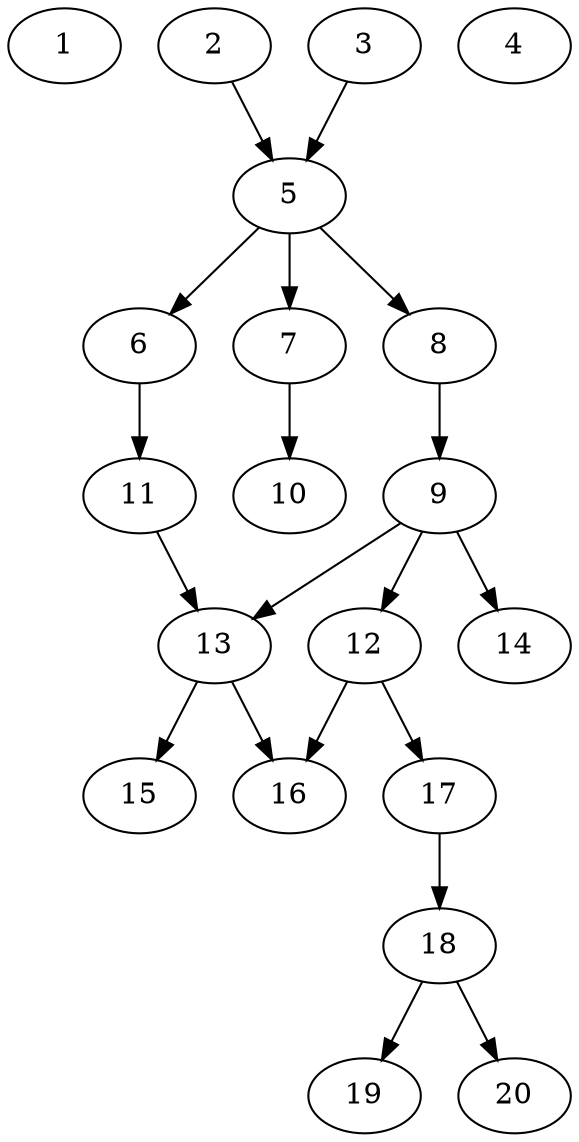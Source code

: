 // DAG automatically generated by daggen at Sat Jul 27 15:34:46 2019
// ./daggen --dot -n 20 --ccr 0.5 --fat 0.4 --regular 0.5 --density 0.4 --mindata 5242880 --maxdata 52428800 
digraph G {
  1 [size="22188032", alpha="0.20", expect_size="11094016"] 
  2 [size="51388416", alpha="0.04", expect_size="25694208"] 
  2 -> 5 [size ="25694208"]
  3 [size="77021184", alpha="0.10", expect_size="38510592"] 
  3 -> 5 [size ="38510592"]
  4 [size="86446080", alpha="0.08", expect_size="43223040"] 
  5 [size="101468160", alpha="0.17", expect_size="50734080"] 
  5 -> 6 [size ="50734080"]
  5 -> 7 [size ="50734080"]
  5 -> 8 [size ="50734080"]
  6 [size="35964928", alpha="0.00", expect_size="17982464"] 
  6 -> 11 [size ="17982464"]
  7 [size="103387136", alpha="0.13", expect_size="51693568"] 
  7 -> 10 [size ="51693568"]
  8 [size="32393216", alpha="0.12", expect_size="16196608"] 
  8 -> 9 [size ="16196608"]
  9 [size="46587904", alpha="0.04", expect_size="23293952"] 
  9 -> 12 [size ="23293952"]
  9 -> 13 [size ="23293952"]
  9 -> 14 [size ="23293952"]
  10 [size="104296448", alpha="0.04", expect_size="52148224"] 
  11 [size="99528704", alpha="0.17", expect_size="49764352"] 
  11 -> 13 [size ="49764352"]
  12 [size="98158592", alpha="0.06", expect_size="49079296"] 
  12 -> 16 [size ="49079296"]
  12 -> 17 [size ="49079296"]
  13 [size="21628928", alpha="0.15", expect_size="10814464"] 
  13 -> 15 [size ="10814464"]
  13 -> 16 [size ="10814464"]
  14 [size="67352576", alpha="0.03", expect_size="33676288"] 
  15 [size="104204288", alpha="0.16", expect_size="52102144"] 
  16 [size="89053184", alpha="0.12", expect_size="44526592"] 
  17 [size="90359808", alpha="0.13", expect_size="45179904"] 
  17 -> 18 [size ="45179904"]
  18 [size="55439360", alpha="0.10", expect_size="27719680"] 
  18 -> 19 [size ="27719680"]
  18 -> 20 [size ="27719680"]
  19 [size="19679232", alpha="0.19", expect_size="9839616"] 
  20 [size="39335936", alpha="0.19", expect_size="19667968"] 
}
